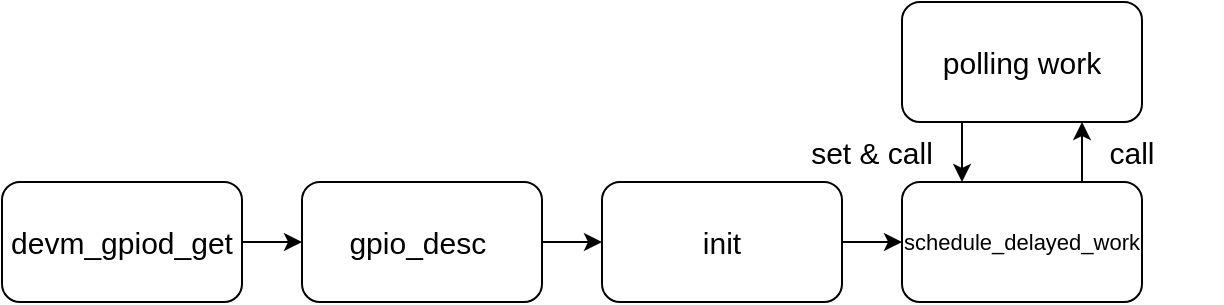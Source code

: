 <mxfile version="26.1.1">
  <diagram name="第 1 页" id="U52jCqSnqMBKtB3RKadJ">
    <mxGraphModel dx="794" dy="500" grid="1" gridSize="10" guides="1" tooltips="1" connect="1" arrows="1" fold="1" page="1" pageScale="1" pageWidth="827" pageHeight="1169" math="0" shadow="0">
      <root>
        <mxCell id="0" />
        <mxCell id="1" parent="0" />
        <mxCell id="1QyOtjcJ72h4DhJNJH0E-13" style="edgeStyle=orthogonalEdgeStyle;rounded=0;orthogonalLoop=1;jettySize=auto;html=1;exitX=1;exitY=0.5;exitDx=0;exitDy=0;entryX=0;entryY=0.5;entryDx=0;entryDy=0;" edge="1" parent="1" source="1QyOtjcJ72h4DhJNJH0E-1" target="1QyOtjcJ72h4DhJNJH0E-4">
          <mxGeometry relative="1" as="geometry" />
        </mxCell>
        <mxCell id="1QyOtjcJ72h4DhJNJH0E-1" value="&lt;font style=&quot;font-size: 15px;&quot;&gt;gpio_desc&amp;nbsp;&lt;/font&gt;" style="rounded=1;whiteSpace=wrap;html=1;" vertex="1" parent="1">
          <mxGeometry x="350" y="230" width="120" height="60" as="geometry" />
        </mxCell>
        <mxCell id="1QyOtjcJ72h4DhJNJH0E-3" style="edgeStyle=orthogonalEdgeStyle;rounded=0;orthogonalLoop=1;jettySize=auto;html=1;exitX=1;exitY=0.5;exitDx=0;exitDy=0;entryX=0;entryY=0.5;entryDx=0;entryDy=0;" edge="1" parent="1" source="1QyOtjcJ72h4DhJNJH0E-2" target="1QyOtjcJ72h4DhJNJH0E-1">
          <mxGeometry relative="1" as="geometry" />
        </mxCell>
        <mxCell id="1QyOtjcJ72h4DhJNJH0E-2" value="&lt;font style=&quot;font-size: 15px;&quot;&gt;devm_gpiod_get&lt;/font&gt;" style="rounded=1;whiteSpace=wrap;html=1;" vertex="1" parent="1">
          <mxGeometry x="200" y="230" width="120" height="60" as="geometry" />
        </mxCell>
        <mxCell id="1QyOtjcJ72h4DhJNJH0E-11" style="edgeStyle=orthogonalEdgeStyle;rounded=0;orthogonalLoop=1;jettySize=auto;html=1;exitX=1;exitY=0.5;exitDx=0;exitDy=0;entryX=0;entryY=0.5;entryDx=0;entryDy=0;" edge="1" parent="1" source="1QyOtjcJ72h4DhJNJH0E-4" target="1QyOtjcJ72h4DhJNJH0E-6">
          <mxGeometry relative="1" as="geometry" />
        </mxCell>
        <mxCell id="1QyOtjcJ72h4DhJNJH0E-4" value="&lt;span style=&quot;font-size: 15px;&quot;&gt;init&lt;/span&gt;" style="rounded=1;whiteSpace=wrap;html=1;" vertex="1" parent="1">
          <mxGeometry x="500" y="230" width="120" height="60" as="geometry" />
        </mxCell>
        <mxCell id="1QyOtjcJ72h4DhJNJH0E-9" style="edgeStyle=orthogonalEdgeStyle;rounded=0;orthogonalLoop=1;jettySize=auto;html=1;exitX=0.75;exitY=0;exitDx=0;exitDy=0;entryX=0.75;entryY=1;entryDx=0;entryDy=0;" edge="1" parent="1" source="1QyOtjcJ72h4DhJNJH0E-6" target="1QyOtjcJ72h4DhJNJH0E-7">
          <mxGeometry relative="1" as="geometry" />
        </mxCell>
        <mxCell id="1QyOtjcJ72h4DhJNJH0E-6" value="&lt;font style=&quot;font-size: 11px;&quot;&gt;schedule_delayed_work&lt;/font&gt;" style="rounded=1;whiteSpace=wrap;html=1;" vertex="1" parent="1">
          <mxGeometry x="650" y="230" width="120" height="60" as="geometry" />
        </mxCell>
        <mxCell id="1QyOtjcJ72h4DhJNJH0E-8" style="edgeStyle=orthogonalEdgeStyle;rounded=0;orthogonalLoop=1;jettySize=auto;html=1;exitX=0.25;exitY=1;exitDx=0;exitDy=0;entryX=0.25;entryY=0;entryDx=0;entryDy=0;" edge="1" parent="1" source="1QyOtjcJ72h4DhJNJH0E-7" target="1QyOtjcJ72h4DhJNJH0E-6">
          <mxGeometry relative="1" as="geometry" />
        </mxCell>
        <mxCell id="1QyOtjcJ72h4DhJNJH0E-7" value="&lt;span style=&quot;font-size: 15px;&quot;&gt;polling work&lt;/span&gt;" style="rounded=1;whiteSpace=wrap;html=1;" vertex="1" parent="1">
          <mxGeometry x="650" y="140" width="120" height="60" as="geometry" />
        </mxCell>
        <mxCell id="1QyOtjcJ72h4DhJNJH0E-10" value="&lt;font style=&quot;font-size: 15px;&quot;&gt;set &amp;amp; call&lt;/font&gt;" style="text;html=1;align=center;verticalAlign=middle;whiteSpace=wrap;rounded=0;" vertex="1" parent="1">
          <mxGeometry x="590" y="200" width="90" height="30" as="geometry" />
        </mxCell>
        <mxCell id="1QyOtjcJ72h4DhJNJH0E-12" value="&lt;font style=&quot;font-size: 15px;&quot;&gt;call&lt;/font&gt;" style="text;html=1;align=center;verticalAlign=middle;whiteSpace=wrap;rounded=0;" vertex="1" parent="1">
          <mxGeometry x="720" y="200" width="90" height="30" as="geometry" />
        </mxCell>
      </root>
    </mxGraphModel>
  </diagram>
</mxfile>
